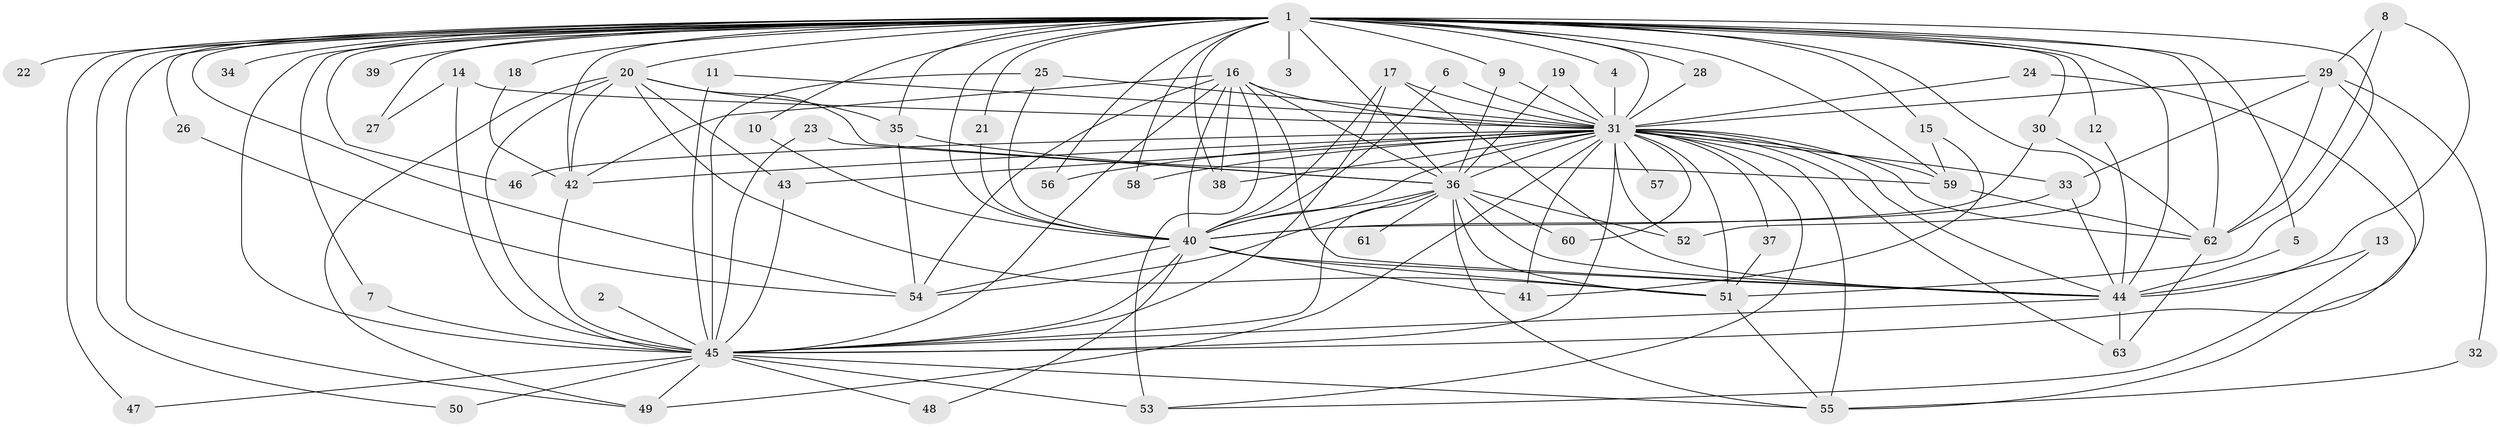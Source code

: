 // original degree distribution, {17: 0.015873015873015872, 22: 0.015873015873015872, 20: 0.007936507936507936, 32: 0.007936507936507936, 35: 0.007936507936507936, 24: 0.007936507936507936, 26: 0.007936507936507936, 21: 0.007936507936507936, 2: 0.5, 3: 0.2857142857142857, 6: 0.015873015873015872, 7: 0.023809523809523808, 4: 0.07142857142857142, 5: 0.023809523809523808}
// Generated by graph-tools (version 1.1) at 2025/49/03/09/25 03:49:43]
// undirected, 63 vertices, 156 edges
graph export_dot {
graph [start="1"]
  node [color=gray90,style=filled];
  1;
  2;
  3;
  4;
  5;
  6;
  7;
  8;
  9;
  10;
  11;
  12;
  13;
  14;
  15;
  16;
  17;
  18;
  19;
  20;
  21;
  22;
  23;
  24;
  25;
  26;
  27;
  28;
  29;
  30;
  31;
  32;
  33;
  34;
  35;
  36;
  37;
  38;
  39;
  40;
  41;
  42;
  43;
  44;
  45;
  46;
  47;
  48;
  49;
  50;
  51;
  52;
  53;
  54;
  55;
  56;
  57;
  58;
  59;
  60;
  61;
  62;
  63;
  1 -- 3 [weight=2.0];
  1 -- 4 [weight=1.0];
  1 -- 5 [weight=1.0];
  1 -- 7 [weight=1.0];
  1 -- 9 [weight=1.0];
  1 -- 10 [weight=1.0];
  1 -- 12 [weight=1.0];
  1 -- 15 [weight=2.0];
  1 -- 18 [weight=2.0];
  1 -- 20 [weight=1.0];
  1 -- 21 [weight=1.0];
  1 -- 22 [weight=3.0];
  1 -- 26 [weight=1.0];
  1 -- 27 [weight=1.0];
  1 -- 28 [weight=1.0];
  1 -- 30 [weight=2.0];
  1 -- 31 [weight=8.0];
  1 -- 34 [weight=2.0];
  1 -- 35 [weight=1.0];
  1 -- 36 [weight=5.0];
  1 -- 38 [weight=1.0];
  1 -- 39 [weight=1.0];
  1 -- 40 [weight=4.0];
  1 -- 42 [weight=1.0];
  1 -- 44 [weight=4.0];
  1 -- 45 [weight=5.0];
  1 -- 46 [weight=2.0];
  1 -- 47 [weight=1.0];
  1 -- 49 [weight=2.0];
  1 -- 50 [weight=1.0];
  1 -- 51 [weight=1.0];
  1 -- 52 [weight=2.0];
  1 -- 54 [weight=1.0];
  1 -- 56 [weight=1.0];
  1 -- 58 [weight=1.0];
  1 -- 59 [weight=3.0];
  1 -- 62 [weight=2.0];
  2 -- 45 [weight=1.0];
  4 -- 31 [weight=1.0];
  5 -- 44 [weight=1.0];
  6 -- 31 [weight=1.0];
  6 -- 40 [weight=1.0];
  7 -- 45 [weight=1.0];
  8 -- 29 [weight=1.0];
  8 -- 44 [weight=1.0];
  8 -- 62 [weight=1.0];
  9 -- 31 [weight=1.0];
  9 -- 36 [weight=1.0];
  10 -- 40 [weight=1.0];
  11 -- 31 [weight=1.0];
  11 -- 45 [weight=1.0];
  12 -- 44 [weight=1.0];
  13 -- 44 [weight=1.0];
  13 -- 53 [weight=1.0];
  14 -- 27 [weight=1.0];
  14 -- 31 [weight=1.0];
  14 -- 45 [weight=1.0];
  15 -- 41 [weight=1.0];
  15 -- 59 [weight=1.0];
  16 -- 31 [weight=2.0];
  16 -- 36 [weight=1.0];
  16 -- 38 [weight=2.0];
  16 -- 40 [weight=1.0];
  16 -- 42 [weight=1.0];
  16 -- 44 [weight=1.0];
  16 -- 45 [weight=1.0];
  16 -- 53 [weight=2.0];
  16 -- 54 [weight=1.0];
  17 -- 31 [weight=1.0];
  17 -- 40 [weight=2.0];
  17 -- 44 [weight=1.0];
  17 -- 45 [weight=2.0];
  18 -- 42 [weight=1.0];
  19 -- 31 [weight=1.0];
  19 -- 36 [weight=1.0];
  20 -- 35 [weight=1.0];
  20 -- 36 [weight=1.0];
  20 -- 42 [weight=1.0];
  20 -- 43 [weight=1.0];
  20 -- 45 [weight=1.0];
  20 -- 49 [weight=1.0];
  20 -- 51 [weight=1.0];
  21 -- 40 [weight=1.0];
  23 -- 36 [weight=1.0];
  23 -- 45 [weight=1.0];
  24 -- 31 [weight=1.0];
  24 -- 55 [weight=1.0];
  25 -- 31 [weight=1.0];
  25 -- 40 [weight=1.0];
  25 -- 45 [weight=1.0];
  26 -- 54 [weight=1.0];
  28 -- 31 [weight=1.0];
  29 -- 31 [weight=2.0];
  29 -- 32 [weight=1.0];
  29 -- 33 [weight=1.0];
  29 -- 45 [weight=1.0];
  29 -- 62 [weight=1.0];
  30 -- 40 [weight=1.0];
  30 -- 62 [weight=1.0];
  31 -- 33 [weight=1.0];
  31 -- 36 [weight=2.0];
  31 -- 37 [weight=1.0];
  31 -- 38 [weight=1.0];
  31 -- 40 [weight=2.0];
  31 -- 41 [weight=1.0];
  31 -- 42 [weight=1.0];
  31 -- 43 [weight=1.0];
  31 -- 44 [weight=2.0];
  31 -- 45 [weight=2.0];
  31 -- 46 [weight=1.0];
  31 -- 49 [weight=2.0];
  31 -- 51 [weight=1.0];
  31 -- 52 [weight=2.0];
  31 -- 53 [weight=1.0];
  31 -- 55 [weight=1.0];
  31 -- 56 [weight=1.0];
  31 -- 57 [weight=2.0];
  31 -- 58 [weight=1.0];
  31 -- 59 [weight=1.0];
  31 -- 60 [weight=1.0];
  31 -- 62 [weight=1.0];
  31 -- 63 [weight=1.0];
  32 -- 55 [weight=1.0];
  33 -- 40 [weight=1.0];
  33 -- 44 [weight=1.0];
  35 -- 54 [weight=1.0];
  35 -- 59 [weight=1.0];
  36 -- 40 [weight=1.0];
  36 -- 44 [weight=1.0];
  36 -- 45 [weight=1.0];
  36 -- 51 [weight=1.0];
  36 -- 52 [weight=1.0];
  36 -- 54 [weight=1.0];
  36 -- 55 [weight=1.0];
  36 -- 60 [weight=1.0];
  36 -- 61 [weight=1.0];
  37 -- 51 [weight=1.0];
  40 -- 41 [weight=1.0];
  40 -- 44 [weight=1.0];
  40 -- 45 [weight=1.0];
  40 -- 48 [weight=1.0];
  40 -- 51 [weight=1.0];
  40 -- 54 [weight=1.0];
  42 -- 45 [weight=1.0];
  43 -- 45 [weight=1.0];
  44 -- 45 [weight=1.0];
  44 -- 63 [weight=1.0];
  45 -- 47 [weight=1.0];
  45 -- 48 [weight=1.0];
  45 -- 49 [weight=1.0];
  45 -- 50 [weight=1.0];
  45 -- 53 [weight=1.0];
  45 -- 55 [weight=1.0];
  51 -- 55 [weight=1.0];
  59 -- 62 [weight=1.0];
  62 -- 63 [weight=1.0];
}

